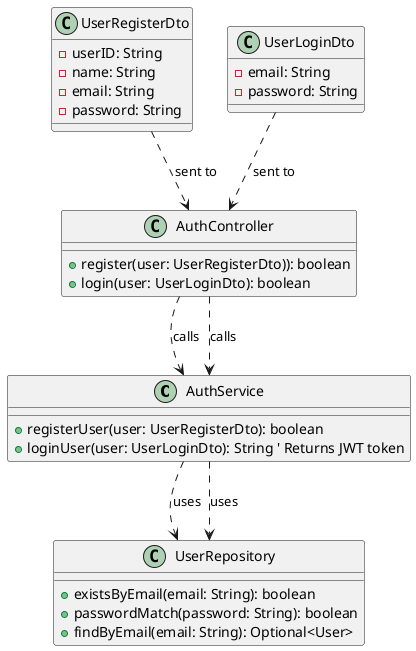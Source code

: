 @startuml
class AuthService {
    + registerUser(user: UserRegisterDto): boolean
    + loginUser(user: UserLoginDto): String ' Returns JWT token
}


class AuthController {
    + register(user: UserRegisterDto)): boolean
    + login(user: UserLoginDto): boolean
}

class UserRegisterDto {
    - userID: String
    - name: String
    - email: String
    - password: String
}

class UserLoginDto {
    - email: String
    - password: String
}

class UserRepository {
    + existsByEmail(email: String): boolean
    + passwordMatch(password: String): boolean
    + findByEmail(email: String): Optional<User>
}

UserLoginDto ..> AuthController : sent to
AuthController ..> AuthService : calls
AuthService ..> UserRepository : uses

UserRegisterDto ..> AuthController : sent to
AuthController ..> AuthService : calls
AuthService ..> UserRepository : uses
@enduml